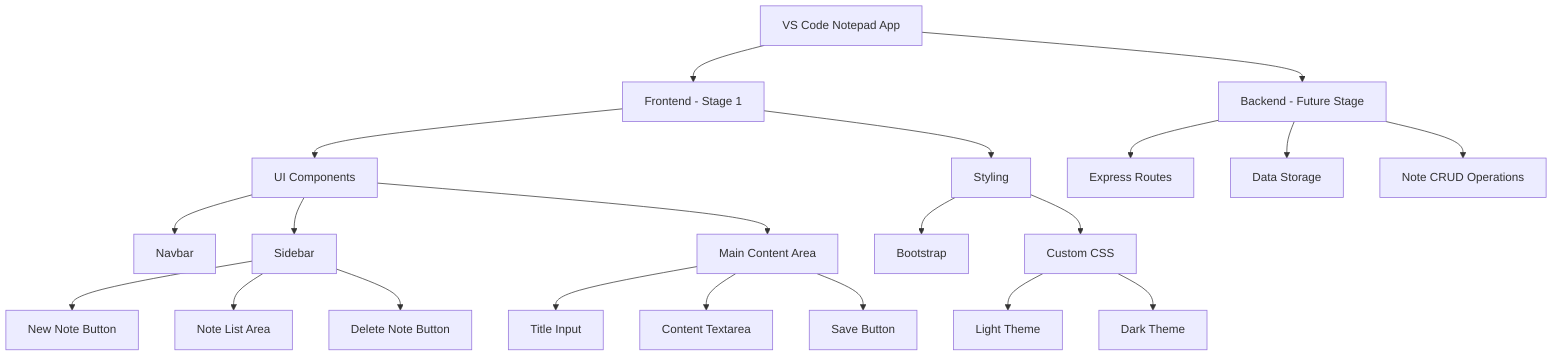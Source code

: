 graph TD
    A[VS Code Notepad App] --> B[Frontend - Stage 1]
    A --> C[Backend - Future Stage]
    
    B --> D[UI Components]
    B --> E[Styling]
    
    D --> D1[Navbar]
    D --> D2[Sidebar]
    D --> D3[Main Content Area]
    
    D2 --> D2a[New Note Button]
    D2 --> D2b[Note List Area]
    D2 --> D2c[Delete Note Button]
    
    D3 --> D3a[Title Input]
    D3 --> D3b[Content Textarea]
    D3 --> D3c[Save Button]
    
    E --> E1[Bootstrap]
    E --> E2[Custom CSS]
    E2 --> E2a[Light Theme]
    E2 --> E2b[Dark Theme]
    
    C --> F[Express Routes]
    C --> G[Data Storage]
    C --> H[Note CRUD Operations]
